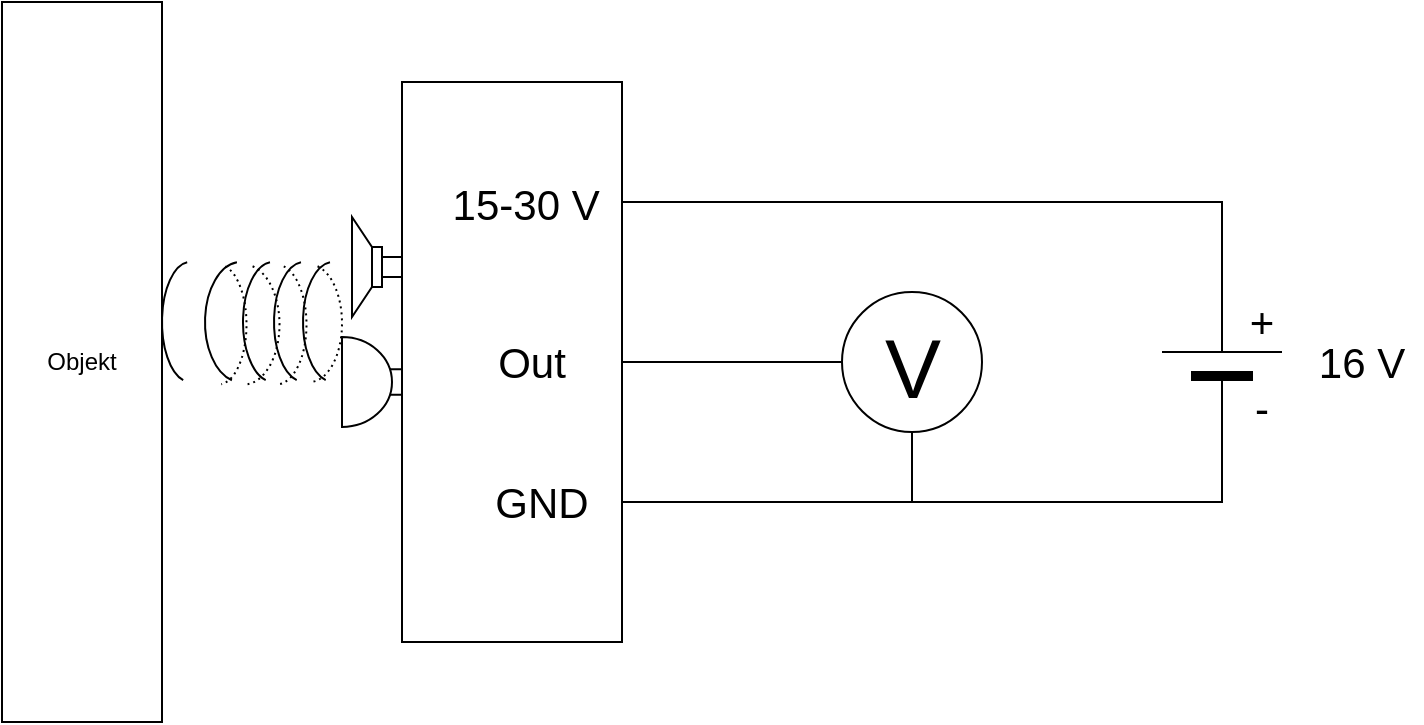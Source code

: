 <mxfile version="20.6.2" type="device"><diagram id="GW0Zznn99sgxwiSHKHOf" name="Stránka-1"><mxGraphModel dx="1680" dy="473" grid="1" gridSize="10" guides="1" tooltips="1" connect="1" arrows="1" fold="1" page="1" pageScale="1" pageWidth="827" pageHeight="1169" math="0" shadow="0"><root><mxCell id="0"/><mxCell id="1" parent="0"/><mxCell id="zNqgs3Zggj9zAcDrLK10-5" value="" style="rounded=0;whiteSpace=wrap;html=1;" parent="1" vertex="1"><mxGeometry x="130" y="180" width="110" height="280" as="geometry"/></mxCell><mxCell id="zNqgs3Zggj9zAcDrLK10-27" style="edgeStyle=orthogonalEdgeStyle;rounded=0;orthogonalLoop=1;jettySize=auto;html=1;exitX=0.5;exitY=1;exitDx=0;exitDy=0;fontSize=42;strokeColor=default;endArrow=none;endFill=0;" parent="1" source="zNqgs3Zggj9zAcDrLK10-10" edge="1"><mxGeometry relative="1" as="geometry"><mxPoint x="385" y="390" as="targetPoint"/></mxGeometry></mxCell><mxCell id="zNqgs3Zggj9zAcDrLK10-29" style="edgeStyle=orthogonalEdgeStyle;rounded=0;orthogonalLoop=1;jettySize=auto;html=1;exitX=0;exitY=0.5;exitDx=0;exitDy=0;entryX=1;entryY=0.5;entryDx=0;entryDy=0;fontSize=42;endArrow=none;endFill=0;strokeColor=default;" parent="1" source="zNqgs3Zggj9zAcDrLK10-10" target="zNqgs3Zggj9zAcDrLK10-5" edge="1"><mxGeometry relative="1" as="geometry"/></mxCell><mxCell id="zNqgs3Zggj9zAcDrLK10-10" value="&lt;font style=&quot;font-size: 42px&quot;&gt;V&lt;/font&gt;" style="verticalLabelPosition=middle;shadow=0;dashed=0;align=center;html=1;verticalAlign=middle;strokeWidth=1;shape=ellipse;aspect=fixed;fontSize=50;" parent="1" vertex="1"><mxGeometry x="350" y="285" width="70" height="70" as="geometry"/></mxCell><mxCell id="zNqgs3Zggj9zAcDrLK10-25" style="edgeStyle=orthogonalEdgeStyle;rounded=0;orthogonalLoop=1;jettySize=auto;html=1;exitX=0;exitY=0.5;exitDx=0;exitDy=0;exitPerimeter=0;entryX=1;entryY=0.75;entryDx=0;entryDy=0;fontSize=42;strokeColor=default;endArrow=none;endFill=0;" parent="1" source="zNqgs3Zggj9zAcDrLK10-23" target="zNqgs3Zggj9zAcDrLK10-5" edge="1"><mxGeometry relative="1" as="geometry"/></mxCell><mxCell id="zNqgs3Zggj9zAcDrLK10-26" style="edgeStyle=orthogonalEdgeStyle;rounded=0;orthogonalLoop=1;jettySize=auto;html=1;exitX=1;exitY=0.5;exitDx=0;exitDy=0;exitPerimeter=0;entryX=1;entryY=0.25;entryDx=0;entryDy=0;fontSize=42;strokeColor=default;endArrow=none;endFill=0;" parent="1" source="zNqgs3Zggj9zAcDrLK10-23" target="zNqgs3Zggj9zAcDrLK10-5" edge="1"><mxGeometry relative="1" as="geometry"><Array as="points"><mxPoint x="540" y="240"/></Array></mxGeometry></mxCell><mxCell id="zNqgs3Zggj9zAcDrLK10-23" value="" style="verticalLabelPosition=bottom;shadow=0;dashed=0;align=center;fillColor=#000000;html=1;verticalAlign=top;strokeWidth=1;shape=mxgraph.electrical.miscellaneous.monocell_battery;fontSize=42;rotation=-90;" parent="1" vertex="1"><mxGeometry x="490" y="290" width="100" height="60" as="geometry"/></mxCell><mxCell id="zNqgs3Zggj9zAcDrLK10-30" value="&lt;font style=&quot;font-size: 21px&quot;&gt;15-30 V&amp;nbsp;&lt;/font&gt;" style="text;html=1;strokeColor=none;fillColor=none;align=center;verticalAlign=middle;whiteSpace=wrap;rounded=0;fontSize=42;" parent="1" vertex="1"><mxGeometry x="140" y="210" width="110" height="50" as="geometry"/></mxCell><mxCell id="zNqgs3Zggj9zAcDrLK10-31" value="Out" style="text;html=1;strokeColor=none;fillColor=none;align=center;verticalAlign=middle;whiteSpace=wrap;rounded=0;fontSize=21;" parent="1" vertex="1"><mxGeometry x="165" y="305" width="60" height="30" as="geometry"/></mxCell><mxCell id="zNqgs3Zggj9zAcDrLK10-32" value="GND" style="text;html=1;strokeColor=none;fillColor=none;align=center;verticalAlign=middle;whiteSpace=wrap;rounded=0;fontSize=21;" parent="1" vertex="1"><mxGeometry x="170" y="380" width="60" height="20" as="geometry"/></mxCell><mxCell id="zNqgs3Zggj9zAcDrLK10-33" value="16 V" style="text;html=1;strokeColor=none;fillColor=none;align=center;verticalAlign=middle;whiteSpace=wrap;rounded=0;fontSize=21;" parent="1" vertex="1"><mxGeometry x="580" y="305" width="60" height="30" as="geometry"/></mxCell><mxCell id="zNqgs3Zggj9zAcDrLK10-34" value="+" style="text;html=1;strokeColor=none;fillColor=none;align=center;verticalAlign=middle;whiteSpace=wrap;rounded=0;fontSize=21;" parent="1" vertex="1"><mxGeometry x="530" y="285" width="60" height="30" as="geometry"/></mxCell><mxCell id="zNqgs3Zggj9zAcDrLK10-35" value="-" style="text;html=1;strokeColor=none;fillColor=none;align=center;verticalAlign=middle;whiteSpace=wrap;rounded=0;fontSize=21;" parent="1" vertex="1"><mxGeometry x="530" y="330" width="60" height="25" as="geometry"/></mxCell><mxCell id="BbJl5uvW78ifqQW5IMen-1" value="" style="verticalLabelPosition=bottom;shadow=0;dashed=0;align=center;html=1;verticalAlign=top;shape=mxgraph.electrical.radio.microphone_2;" vertex="1" parent="1"><mxGeometry x="100" y="307.5" width="30" height="45" as="geometry"/></mxCell><mxCell id="BbJl5uvW78ifqQW5IMen-2" value="" style="pointerEvents=1;verticalLabelPosition=bottom;shadow=0;dashed=0;align=center;html=1;verticalAlign=top;shape=mxgraph.electrical.electro-mechanical.loudspeaker;rotation=-180;" vertex="1" parent="1"><mxGeometry x="105" y="247.5" width="25" height="50" as="geometry"/></mxCell><mxCell id="BbJl5uvW78ifqQW5IMen-4" value="" style="verticalLabelPosition=bottom;verticalAlign=top;html=1;shape=mxgraph.basic.arc;startAngle=0.539;endAngle=0.984;" vertex="1" parent="1"><mxGeometry x="80.5" y="270" width="30" height="60" as="geometry"/></mxCell><mxCell id="BbJl5uvW78ifqQW5IMen-5" value="" style="verticalLabelPosition=bottom;verticalAlign=top;html=1;shape=mxgraph.basic.arc;startAngle=0.539;endAngle=0.984;" vertex="1" parent="1"><mxGeometry x="66" y="270" width="30" height="60" as="geometry"/></mxCell><mxCell id="BbJl5uvW78ifqQW5IMen-6" value="" style="verticalLabelPosition=bottom;verticalAlign=top;html=1;shape=mxgraph.basic.arc;startAngle=0.539;endAngle=0.984;" vertex="1" parent="1"><mxGeometry x="50.5" y="270" width="30" height="60" as="geometry"/></mxCell><mxCell id="BbJl5uvW78ifqQW5IMen-7" value="" style="verticalLabelPosition=bottom;verticalAlign=top;html=1;shape=mxgraph.basic.arc;startAngle=0.539;endAngle=0.984;" vertex="1" parent="1"><mxGeometry x="10" y="270" width="28" height="60" as="geometry"/></mxCell><mxCell id="BbJl5uvW78ifqQW5IMen-8" value="" style="verticalLabelPosition=bottom;verticalAlign=top;html=1;shape=mxgraph.basic.arc;startAngle=0.539;endAngle=0.984;" vertex="1" parent="1"><mxGeometry x="31.5" y="270" width="35.5" height="60" as="geometry"/></mxCell><mxCell id="BbJl5uvW78ifqQW5IMen-20" value="" style="verticalLabelPosition=bottom;verticalAlign=top;html=1;shape=mxgraph.basic.arc;startAngle=0.539;endAngle=0.984;direction=west;dashed=1;dashPattern=1 2;" vertex="1" parent="1"><mxGeometry x="67.75" y="271.25" width="32.25" height="58.75" as="geometry"/></mxCell><mxCell id="BbJl5uvW78ifqQW5IMen-21" value="" style="verticalLabelPosition=bottom;verticalAlign=top;html=1;shape=mxgraph.basic.arc;startAngle=0.539;endAngle=0.984;direction=west;dashed=1;dashPattern=1 2;" vertex="1" parent="1"><mxGeometry x="52.25" y="271.25" width="30" height="60" as="geometry"/></mxCell><mxCell id="BbJl5uvW78ifqQW5IMen-22" value="" style="verticalLabelPosition=bottom;verticalAlign=top;html=1;shape=mxgraph.basic.arc;startAngle=0.539;endAngle=0.984;direction=west;dashed=1;dashPattern=1 2;" vertex="1" parent="1"><mxGeometry x="24.25" y="271.25" width="28" height="60" as="geometry"/></mxCell><mxCell id="BbJl5uvW78ifqQW5IMen-23" value="" style="verticalLabelPosition=bottom;verticalAlign=top;html=1;shape=mxgraph.basic.arc;startAngle=0.539;endAngle=0.984;direction=west;dashed=1;dashPattern=1 2;" vertex="1" parent="1"><mxGeometry x="33.25" y="271.25" width="35.5" height="60" as="geometry"/></mxCell><mxCell id="BbJl5uvW78ifqQW5IMen-26" value="Objekt" style="rounded=0;whiteSpace=wrap;html=1;" vertex="1" parent="1"><mxGeometry x="-70" y="140" width="80" height="360" as="geometry"/></mxCell></root></mxGraphModel></diagram></mxfile>